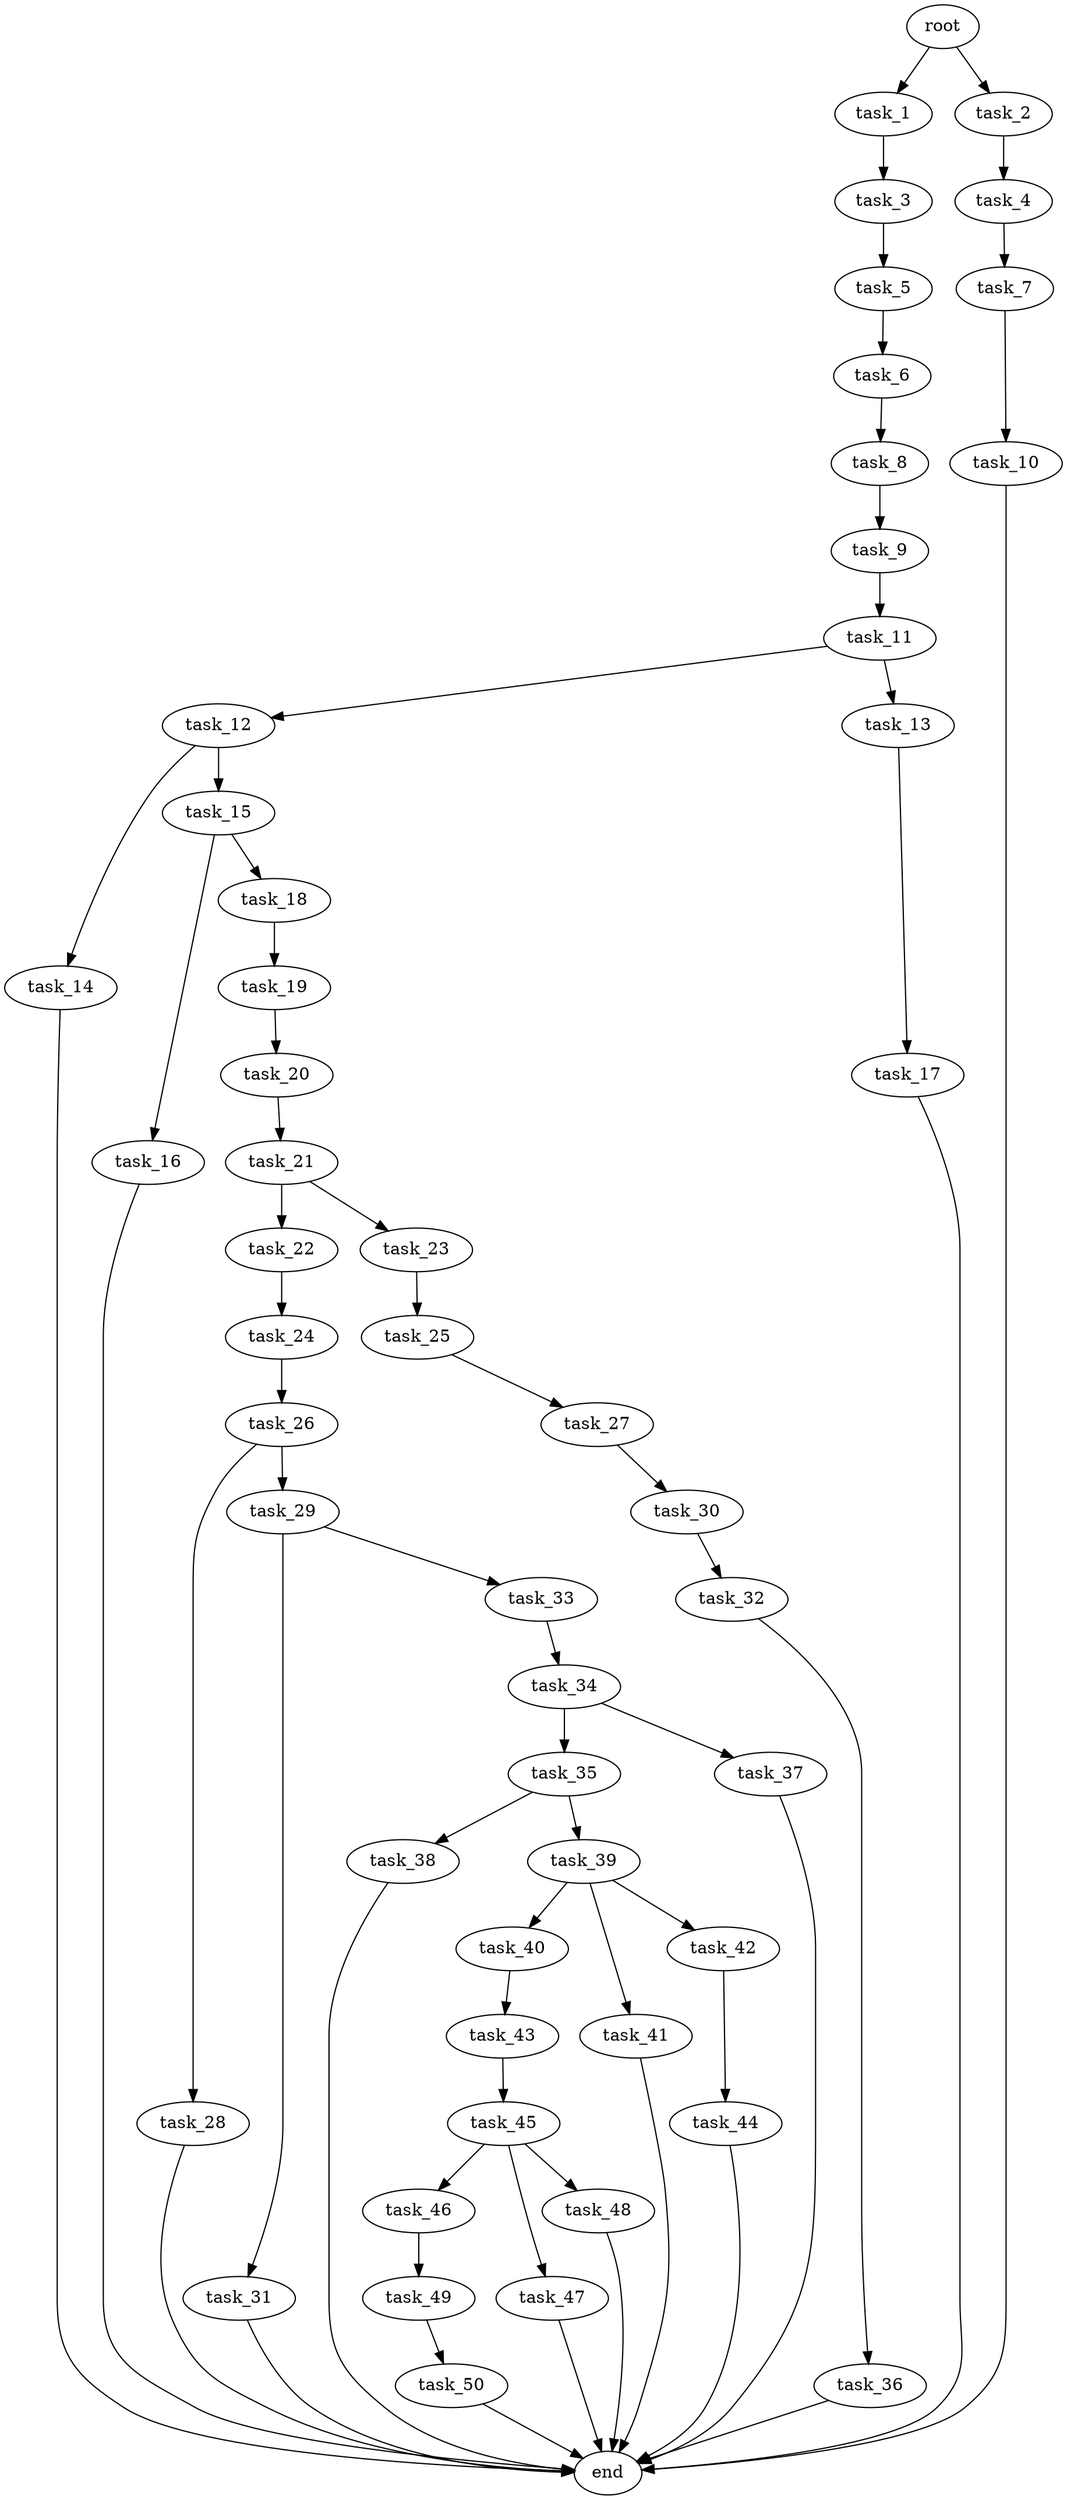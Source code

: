 digraph G {
  root [size="0.000000e+00"];
  task_1 [size="4.778796e+10"];
  task_2 [size="2.865669e+10"];
  task_3 [size="9.927537e+10"];
  task_4 [size="1.659567e+10"];
  task_5 [size="1.398759e+10"];
  task_6 [size="6.874218e+10"];
  task_7 [size="9.276366e+10"];
  task_8 [size="7.614487e+10"];
  task_9 [size="2.887609e+10"];
  task_10 [size="3.808427e+10"];
  task_11 [size="6.894065e+09"];
  task_12 [size="2.971897e+10"];
  task_13 [size="3.910432e+10"];
  task_14 [size="3.813251e+10"];
  task_15 [size="4.942896e+10"];
  task_16 [size="2.048730e+10"];
  task_17 [size="2.184905e+10"];
  task_18 [size="2.969272e+10"];
  task_19 [size="6.800087e+10"];
  task_20 [size="7.171121e+09"];
  task_21 [size="4.571331e+10"];
  task_22 [size="7.791574e+10"];
  task_23 [size="6.842294e+10"];
  task_24 [size="1.741984e+10"];
  task_25 [size="6.709752e+10"];
  task_26 [size="3.746558e+10"];
  task_27 [size="2.955920e+10"];
  task_28 [size="2.268415e+10"];
  task_29 [size="6.010054e+10"];
  task_30 [size="9.903509e+10"];
  task_31 [size="7.371483e+10"];
  task_32 [size="2.072882e+10"];
  task_33 [size="9.230895e+10"];
  task_34 [size="2.620057e+10"];
  task_35 [size="2.731043e+09"];
  task_36 [size="2.503269e+10"];
  task_37 [size="3.132624e+10"];
  task_38 [size="5.386940e+10"];
  task_39 [size="5.654200e+10"];
  task_40 [size="5.931959e+10"];
  task_41 [size="9.024038e+10"];
  task_42 [size="9.269800e+10"];
  task_43 [size="2.165290e+10"];
  task_44 [size="5.512514e+10"];
  task_45 [size="7.794318e+10"];
  task_46 [size="2.314035e+10"];
  task_47 [size="2.840398e+09"];
  task_48 [size="5.413296e+10"];
  task_49 [size="4.864727e+10"];
  task_50 [size="6.033911e+10"];
  end [size="0.000000e+00"];

  root -> task_1 [size="1.000000e-12"];
  root -> task_2 [size="1.000000e-12"];
  task_1 -> task_3 [size="9.927537e+08"];
  task_2 -> task_4 [size="1.659567e+08"];
  task_3 -> task_5 [size="1.398759e+08"];
  task_4 -> task_7 [size="9.276366e+08"];
  task_5 -> task_6 [size="6.874218e+08"];
  task_6 -> task_8 [size="7.614487e+08"];
  task_7 -> task_10 [size="3.808427e+08"];
  task_8 -> task_9 [size="2.887609e+08"];
  task_9 -> task_11 [size="6.894065e+07"];
  task_10 -> end [size="1.000000e-12"];
  task_11 -> task_12 [size="2.971897e+08"];
  task_11 -> task_13 [size="3.910432e+08"];
  task_12 -> task_14 [size="3.813251e+08"];
  task_12 -> task_15 [size="4.942896e+08"];
  task_13 -> task_17 [size="2.184905e+08"];
  task_14 -> end [size="1.000000e-12"];
  task_15 -> task_16 [size="2.048730e+08"];
  task_15 -> task_18 [size="2.969272e+08"];
  task_16 -> end [size="1.000000e-12"];
  task_17 -> end [size="1.000000e-12"];
  task_18 -> task_19 [size="6.800087e+08"];
  task_19 -> task_20 [size="7.171121e+07"];
  task_20 -> task_21 [size="4.571331e+08"];
  task_21 -> task_22 [size="7.791574e+08"];
  task_21 -> task_23 [size="6.842294e+08"];
  task_22 -> task_24 [size="1.741984e+08"];
  task_23 -> task_25 [size="6.709752e+08"];
  task_24 -> task_26 [size="3.746558e+08"];
  task_25 -> task_27 [size="2.955920e+08"];
  task_26 -> task_28 [size="2.268415e+08"];
  task_26 -> task_29 [size="6.010054e+08"];
  task_27 -> task_30 [size="9.903509e+08"];
  task_28 -> end [size="1.000000e-12"];
  task_29 -> task_31 [size="7.371483e+08"];
  task_29 -> task_33 [size="9.230895e+08"];
  task_30 -> task_32 [size="2.072882e+08"];
  task_31 -> end [size="1.000000e-12"];
  task_32 -> task_36 [size="2.503269e+08"];
  task_33 -> task_34 [size="2.620057e+08"];
  task_34 -> task_35 [size="2.731043e+07"];
  task_34 -> task_37 [size="3.132624e+08"];
  task_35 -> task_38 [size="5.386940e+08"];
  task_35 -> task_39 [size="5.654200e+08"];
  task_36 -> end [size="1.000000e-12"];
  task_37 -> end [size="1.000000e-12"];
  task_38 -> end [size="1.000000e-12"];
  task_39 -> task_40 [size="5.931959e+08"];
  task_39 -> task_41 [size="9.024038e+08"];
  task_39 -> task_42 [size="9.269800e+08"];
  task_40 -> task_43 [size="2.165290e+08"];
  task_41 -> end [size="1.000000e-12"];
  task_42 -> task_44 [size="5.512514e+08"];
  task_43 -> task_45 [size="7.794318e+08"];
  task_44 -> end [size="1.000000e-12"];
  task_45 -> task_46 [size="2.314035e+08"];
  task_45 -> task_47 [size="2.840398e+07"];
  task_45 -> task_48 [size="5.413296e+08"];
  task_46 -> task_49 [size="4.864727e+08"];
  task_47 -> end [size="1.000000e-12"];
  task_48 -> end [size="1.000000e-12"];
  task_49 -> task_50 [size="6.033911e+08"];
  task_50 -> end [size="1.000000e-12"];
}
